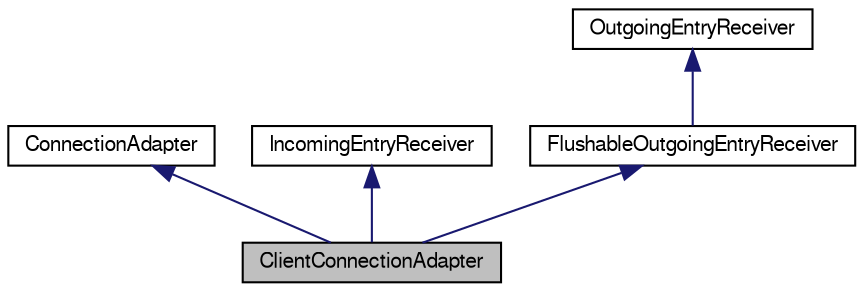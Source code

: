 digraph "ClientConnectionAdapter"
{
  bgcolor="transparent";
  edge [fontname="FreeSans",fontsize="10",labelfontname="FreeSans",labelfontsize="10"];
  node [fontname="FreeSans",fontsize="10",shape=record];
  Node1 [label="ClientConnectionAdapter",height=0.2,width=0.4,color="black", fillcolor="grey75", style="filled" fontcolor="black"];
  Node2 -> Node1 [dir="back",color="midnightblue",fontsize="10",style="solid",fontname="FreeSans"];
  Node2 [label="ConnectionAdapter",height=0.2,width=0.4,color="black",URL="$class_connection_adapter.html"];
  Node3 -> Node1 [dir="back",color="midnightblue",fontsize="10",style="solid",fontname="FreeSans"];
  Node3 [label="IncomingEntryReceiver",height=0.2,width=0.4,color="black",URL="$class_incoming_entry_receiver.html"];
  Node4 -> Node1 [dir="back",color="midnightblue",fontsize="10",style="solid",fontname="FreeSans"];
  Node4 [label="FlushableOutgoingEntryReceiver",height=0.2,width=0.4,color="black",URL="$class_flushable_outgoing_entry_receiver.html"];
  Node5 -> Node4 [dir="back",color="midnightblue",fontsize="10",style="solid",fontname="FreeSans"];
  Node5 [label="OutgoingEntryReceiver",height=0.2,width=0.4,color="black",URL="$class_outgoing_entry_receiver.html"];
}
